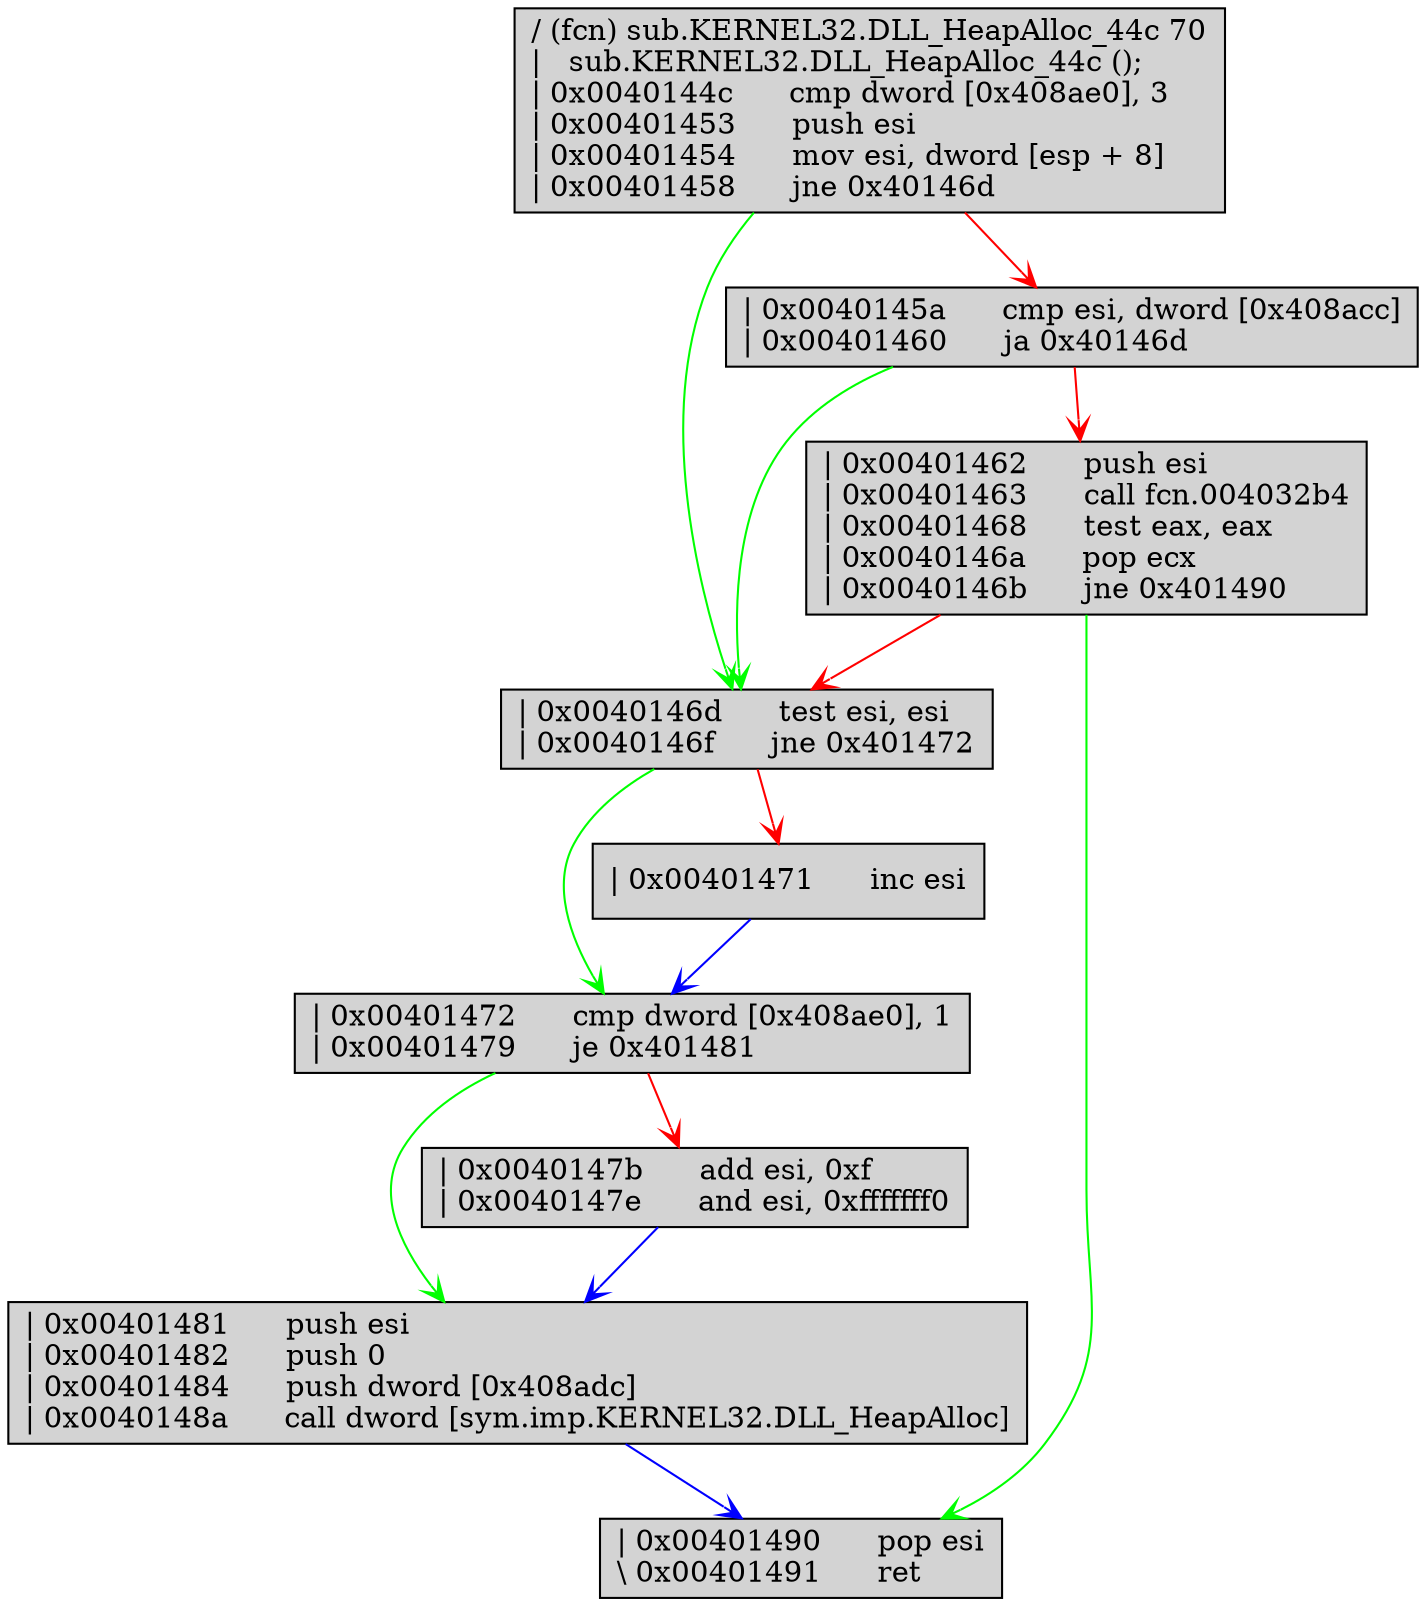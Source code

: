 digraph code {
	graph [bgcolor=white fontsize=8 fontname="Courier"];
	node [fillcolor=gray style=filled shape=box];
	edge [arrowhead="vee"];
	"0x0040144c" -> "0x0040146d" [color="green"];
	"0x0040144c" -> "0x0040145a" [color="red"];
	"0x0040144c" [URL="sub.KERNEL32.DLL_HeapAlloc_44c/0x0040144c", fillcolor="lightgray", color="black", label="/ (fcn) sub.KERNEL32.DLL_HeapAlloc_44c 70\l|   sub.KERNEL32.DLL_HeapAlloc_44c ();\l| 0x0040144c      cmp dword [0x408ae0], 3\l| 0x00401453      push esi\l| 0x00401454      mov esi, dword [esp + 8]\l| 0x00401458      jne 0x40146d\l"]
	"0x0040145a" -> "0x0040146d" [color="green"];
	"0x0040145a" -> "0x00401462" [color="red"];
	"0x0040145a" [URL="sub.KERNEL32.DLL_HeapAlloc_44c/0x0040145a", fillcolor="lightgray", color="black", label="| 0x0040145a      cmp esi, dword [0x408acc]\l| 0x00401460      ja 0x40146d\l"]
	"0x00401462" -> "0x00401490" [color="green"];
	"0x00401462" -> "0x0040146d" [color="red"];
	"0x00401462" [URL="sub.KERNEL32.DLL_HeapAlloc_44c/0x00401462", fillcolor="lightgray", color="black", label="| 0x00401462      push esi\l| 0x00401463      call fcn.004032b4\l| 0x00401468      test eax, eax\l| 0x0040146a      pop ecx\l| 0x0040146b      jne 0x401490\l"]
	"0x0040146d" -> "0x00401472" [color="green"];
	"0x0040146d" -> "0x00401471" [color="red"];
	"0x0040146d" [URL="sub.KERNEL32.DLL_HeapAlloc_44c/0x0040146d", fillcolor="lightgray", color="black", label="| 0x0040146d      test esi, esi\l| 0x0040146f      jne 0x401472\l"]
	"0x00401471" -> "0x00401472" [color="blue"];
	"0x00401471" [URL="sub.KERNEL32.DLL_HeapAlloc_44c/0x00401471", fillcolor="lightgray", color="black", label="| 0x00401471      inc esi\l"]
	"0x00401472" -> "0x00401481" [color="green"];
	"0x00401472" -> "0x0040147b" [color="red"];
	"0x00401472" [URL="sub.KERNEL32.DLL_HeapAlloc_44c/0x00401472", fillcolor="lightgray", color="black", label="| 0x00401472      cmp dword [0x408ae0], 1\l| 0x00401479      je 0x401481\l"]
	"0x0040147b" -> "0x00401481" [color="blue"];
	"0x0040147b" [URL="sub.KERNEL32.DLL_HeapAlloc_44c/0x0040147b", fillcolor="lightgray", color="black", label="| 0x0040147b      add esi, 0xf\l| 0x0040147e      and esi, 0xfffffff0\l"]
	"0x00401481" -> "0x00401490" [color="blue"];
	"0x00401481" [URL="sub.KERNEL32.DLL_HeapAlloc_44c/0x00401481", fillcolor="lightgray", color="black", label="| 0x00401481      push esi\l| 0x00401482      push 0\l| 0x00401484      push dword [0x408adc]\l| 0x0040148a      call dword [sym.imp.KERNEL32.DLL_HeapAlloc]\l"]
	"0x00401490" [URL="sub.KERNEL32.DLL_HeapAlloc_44c/0x00401490", fillcolor="lightgray", color="black", label="| 0x00401490      pop esi\l\\ 0x00401491      ret\l"]
}
